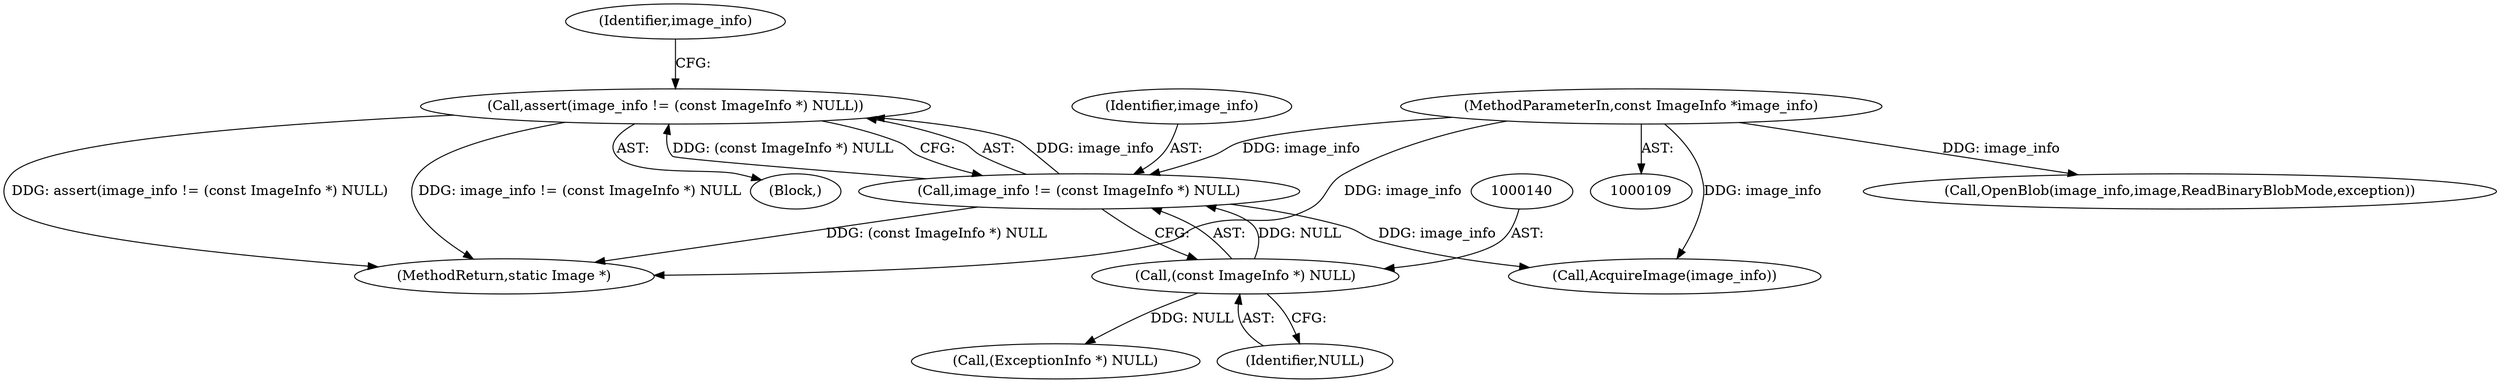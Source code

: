 digraph "0_ImageMagick_424d40ebfcde48bb872eba75179d3d73704fdf1f@API" {
"1000136" [label="(Call,assert(image_info != (const ImageInfo *) NULL))"];
"1000137" [label="(Call,image_info != (const ImageInfo *) NULL)"];
"1000110" [label="(MethodParameterIn,const ImageInfo *image_info)"];
"1000139" [label="(Call,(const ImageInfo *) NULL)"];
"1000110" [label="(MethodParameterIn,const ImageInfo *image_info)"];
"1000145" [label="(Identifier,image_info)"];
"1000137" [label="(Call,image_info != (const ImageInfo *) NULL)"];
"1000166" [label="(Call,(ExceptionInfo *) NULL)"];
"1000112" [label="(Block,)"];
"1000181" [label="(Call,OpenBlob(image_info,image,ReadBinaryBlobMode,exception))"];
"1000139" [label="(Call,(const ImageInfo *) NULL)"];
"1000177" [label="(Call,AcquireImage(image_info))"];
"1001285" [label="(MethodReturn,static Image *)"];
"1000141" [label="(Identifier,NULL)"];
"1000136" [label="(Call,assert(image_info != (const ImageInfo *) NULL))"];
"1000138" [label="(Identifier,image_info)"];
"1000136" -> "1000112"  [label="AST: "];
"1000136" -> "1000137"  [label="CFG: "];
"1000137" -> "1000136"  [label="AST: "];
"1000145" -> "1000136"  [label="CFG: "];
"1000136" -> "1001285"  [label="DDG: assert(image_info != (const ImageInfo *) NULL)"];
"1000136" -> "1001285"  [label="DDG: image_info != (const ImageInfo *) NULL"];
"1000137" -> "1000136"  [label="DDG: image_info"];
"1000137" -> "1000136"  [label="DDG: (const ImageInfo *) NULL"];
"1000137" -> "1000139"  [label="CFG: "];
"1000138" -> "1000137"  [label="AST: "];
"1000139" -> "1000137"  [label="AST: "];
"1000137" -> "1001285"  [label="DDG: (const ImageInfo *) NULL"];
"1000110" -> "1000137"  [label="DDG: image_info"];
"1000139" -> "1000137"  [label="DDG: NULL"];
"1000137" -> "1000177"  [label="DDG: image_info"];
"1000110" -> "1000109"  [label="AST: "];
"1000110" -> "1001285"  [label="DDG: image_info"];
"1000110" -> "1000177"  [label="DDG: image_info"];
"1000110" -> "1000181"  [label="DDG: image_info"];
"1000139" -> "1000141"  [label="CFG: "];
"1000140" -> "1000139"  [label="AST: "];
"1000141" -> "1000139"  [label="AST: "];
"1000139" -> "1000166"  [label="DDG: NULL"];
}
